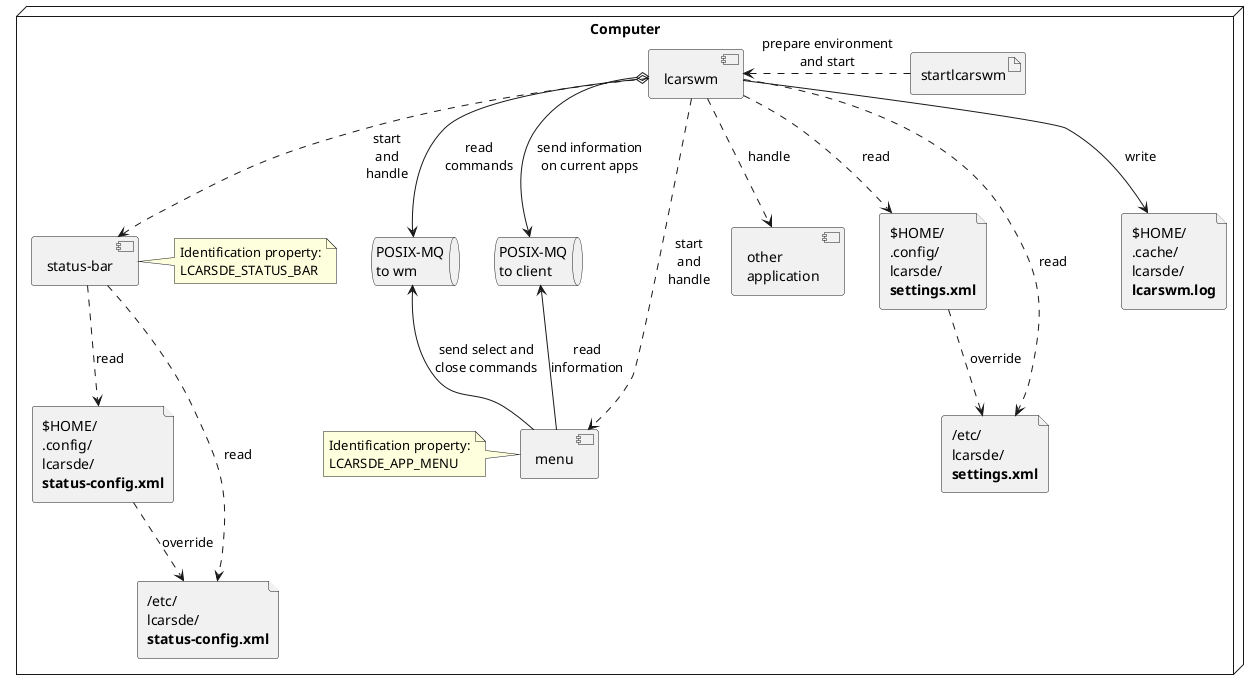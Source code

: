 @startuml

skinparam ComponentStyle uml2

Node Computer {
    artifact startlcarswm
    component lcarswm
    component "status-bar" as status
    component menu
    component "other\napplication" as app
    
    file "/etc/\nlcarsde/\n<b>settings.xml</b>" as settings
    file "/etc/\nlcarsde/\n<b>status-config.xml</b>" as statusconf
    file "$HOME/\n.config/\nlcarsde/\n<b>settings.xml</b>" as userSettings
    file "$HOME/\n.config/\nlcarsde/\n<b>status-config.xml</b>" as userStatusconf
    file "$HOME/\n.cache/\nlcarsde/\n<b>lcarswm.log</b>" as log

    queue "POSIX-MQ\nto client" as wm2cli
    queue "POSIX-MQ\nto wm" as cli2wm

    note left of menu
    Identification property:
    LCARSDE_APP_MENU
    end note

    note right of status
    Identification property:
    LCARSDE_STATUS_BAR
    end note
}

startlcarswm .left.> lcarswm : prepare environment\nand start

lcarswm ..> app : handle
lcarswm ..> status : start\nand\nhandle
lcarswm ..> menu : start\nand\nhandle

lcarswm o--> wm2cli : send information\non current apps
menu -up-> wm2cli : read\ninformation

menu -up-> cli2wm : send select and\nclose commands
lcarswm o--> cli2wm : read\ncommands

lcarswm ..> settings : read
lcarswm ..> userSettings : read
lcarswm --> log : write

status ..> statusconf : read
status ..> userStatusconf : read

userSettings ..> settings : override
userStatusconf ..> statusconf : override

@enduml
